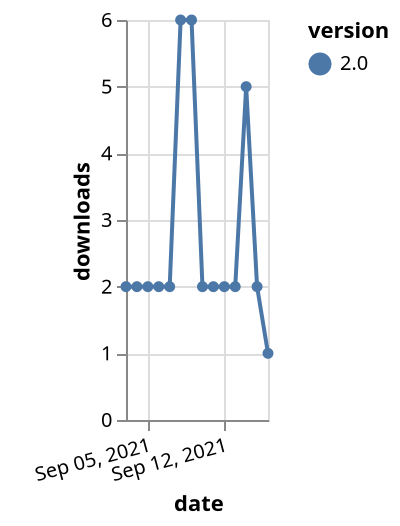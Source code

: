 {"$schema": "https://vega.github.io/schema/vega-lite/v5.json", "description": "A simple bar chart with embedded data.", "data": {"values": [{"date": "2021-09-03", "total": 1309, "delta": 2, "version": "2.0"}, {"date": "2021-09-04", "total": 1311, "delta": 2, "version": "2.0"}, {"date": "2021-09-05", "total": 1313, "delta": 2, "version": "2.0"}, {"date": "2021-09-06", "total": 1315, "delta": 2, "version": "2.0"}, {"date": "2021-09-07", "total": 1317, "delta": 2, "version": "2.0"}, {"date": "2021-09-08", "total": 1323, "delta": 6, "version": "2.0"}, {"date": "2021-09-09", "total": 1329, "delta": 6, "version": "2.0"}, {"date": "2021-09-10", "total": 1331, "delta": 2, "version": "2.0"}, {"date": "2021-09-11", "total": 1333, "delta": 2, "version": "2.0"}, {"date": "2021-09-12", "total": 1335, "delta": 2, "version": "2.0"}, {"date": "2021-09-13", "total": 1337, "delta": 2, "version": "2.0"}, {"date": "2021-09-14", "total": 1342, "delta": 5, "version": "2.0"}, {"date": "2021-09-15", "total": 1344, "delta": 2, "version": "2.0"}, {"date": "2021-09-16", "total": 1345, "delta": 1, "version": "2.0"}]}, "width": "container", "mark": {"type": "line", "point": {"filled": true}}, "encoding": {"x": {"field": "date", "type": "temporal", "timeUnit": "yearmonthdate", "title": "date", "axis": {"labelAngle": -15}}, "y": {"field": "delta", "type": "quantitative", "title": "downloads"}, "color": {"field": "version", "type": "nominal"}, "tooltip": {"field": "delta"}}}